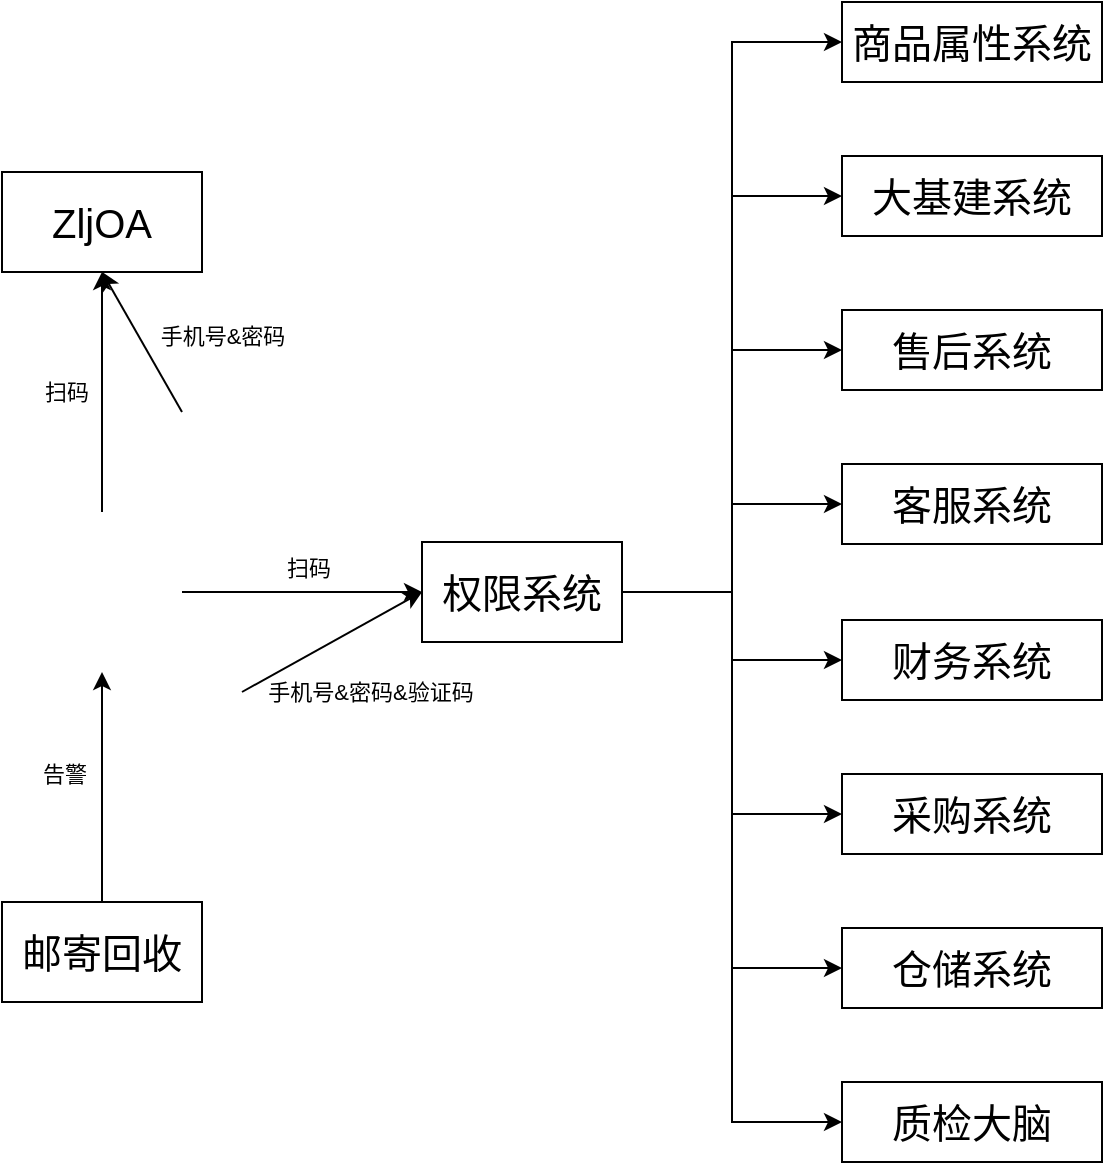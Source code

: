 <mxfile version="14.2.7" type="github">
  <diagram id="au6omi89W53Fvpq4aFKy" name="Page-1">
    <mxGraphModel dx="892" dy="591" grid="0" gridSize="10" guides="1" tooltips="1" connect="1" arrows="1" fold="1" page="1" pageScale="1" pageWidth="827" pageHeight="1169" math="0" shadow="0">
      <root>
        <mxCell id="0" />
        <mxCell id="1" parent="0" />
        <mxCell id="OwF7ncWp0xC5rFj_o9zv-11" style="edgeStyle=orthogonalEdgeStyle;rounded=0;orthogonalLoop=1;jettySize=auto;html=1;entryX=0.5;entryY=1;entryDx=0;entryDy=0;" edge="1" parent="1" source="OwF7ncWp0xC5rFj_o9zv-1" target="OwF7ncWp0xC5rFj_o9zv-4">
          <mxGeometry relative="1" as="geometry" />
        </mxCell>
        <mxCell id="OwF7ncWp0xC5rFj_o9zv-12" value="扫码" style="edgeLabel;html=1;align=center;verticalAlign=middle;resizable=0;points=[];" vertex="1" connectable="0" parent="OwF7ncWp0xC5rFj_o9zv-11">
          <mxGeometry x="-0.067" y="-2" relative="1" as="geometry">
            <mxPoint x="-20" y="-4" as="offset" />
          </mxGeometry>
        </mxCell>
        <mxCell id="OwF7ncWp0xC5rFj_o9zv-13" style="edgeStyle=orthogonalEdgeStyle;rounded=0;orthogonalLoop=1;jettySize=auto;html=1;entryX=0;entryY=0.5;entryDx=0;entryDy=0;" edge="1" parent="1" source="OwF7ncWp0xC5rFj_o9zv-1" target="OwF7ncWp0xC5rFj_o9zv-3">
          <mxGeometry relative="1" as="geometry" />
        </mxCell>
        <mxCell id="OwF7ncWp0xC5rFj_o9zv-1" value="" style="shape=image;verticalLabelPosition=bottom;labelBackgroundColor=#ffffff;verticalAlign=top;aspect=fixed;imageAspect=0;image=https://dss0.bdstatic.com/-0U0bnSm1A5BphGlnYG/tam-ogel/4c425dfb0b604ccc2ab180a0c4a595d9_121_121.jpg;" vertex="1" parent="1">
          <mxGeometry x="130" y="340" width="80" height="80" as="geometry" />
        </mxCell>
        <mxCell id="OwF7ncWp0xC5rFj_o9zv-15" style="edgeStyle=orthogonalEdgeStyle;rounded=0;orthogonalLoop=1;jettySize=auto;html=1;exitX=1;exitY=0.5;exitDx=0;exitDy=0;entryX=0;entryY=0.5;entryDx=0;entryDy=0;" edge="1" parent="1" source="OwF7ncWp0xC5rFj_o9zv-3" target="OwF7ncWp0xC5rFj_o9zv-5">
          <mxGeometry relative="1" as="geometry" />
        </mxCell>
        <mxCell id="OwF7ncWp0xC5rFj_o9zv-16" style="edgeStyle=orthogonalEdgeStyle;rounded=0;orthogonalLoop=1;jettySize=auto;html=1;entryX=0;entryY=0.5;entryDx=0;entryDy=0;" edge="1" parent="1" source="OwF7ncWp0xC5rFj_o9zv-3" target="OwF7ncWp0xC5rFj_o9zv-6">
          <mxGeometry relative="1" as="geometry" />
        </mxCell>
        <mxCell id="OwF7ncWp0xC5rFj_o9zv-17" style="edgeStyle=orthogonalEdgeStyle;rounded=0;orthogonalLoop=1;jettySize=auto;html=1;entryX=0;entryY=0.5;entryDx=0;entryDy=0;" edge="1" parent="1" source="OwF7ncWp0xC5rFj_o9zv-3" target="OwF7ncWp0xC5rFj_o9zv-7">
          <mxGeometry relative="1" as="geometry" />
        </mxCell>
        <mxCell id="OwF7ncWp0xC5rFj_o9zv-18" style="edgeStyle=orthogonalEdgeStyle;rounded=0;orthogonalLoop=1;jettySize=auto;html=1;entryX=0;entryY=0.5;entryDx=0;entryDy=0;" edge="1" parent="1" source="OwF7ncWp0xC5rFj_o9zv-3" target="OwF7ncWp0xC5rFj_o9zv-8">
          <mxGeometry relative="1" as="geometry" />
        </mxCell>
        <mxCell id="OwF7ncWp0xC5rFj_o9zv-19" style="edgeStyle=orthogonalEdgeStyle;rounded=0;orthogonalLoop=1;jettySize=auto;html=1;entryX=0;entryY=0.5;entryDx=0;entryDy=0;" edge="1" parent="1" source="OwF7ncWp0xC5rFj_o9zv-3" target="OwF7ncWp0xC5rFj_o9zv-9">
          <mxGeometry relative="1" as="geometry" />
        </mxCell>
        <mxCell id="OwF7ncWp0xC5rFj_o9zv-20" style="edgeStyle=orthogonalEdgeStyle;rounded=0;orthogonalLoop=1;jettySize=auto;html=1;entryX=0;entryY=0.5;entryDx=0;entryDy=0;" edge="1" parent="1" source="OwF7ncWp0xC5rFj_o9zv-3" target="OwF7ncWp0xC5rFj_o9zv-10">
          <mxGeometry relative="1" as="geometry" />
        </mxCell>
        <mxCell id="OwF7ncWp0xC5rFj_o9zv-30" style="edgeStyle=orthogonalEdgeStyle;rounded=0;orthogonalLoop=1;jettySize=auto;html=1;entryX=0;entryY=0.5;entryDx=0;entryDy=0;" edge="1" parent="1" source="OwF7ncWp0xC5rFj_o9zv-3" target="OwF7ncWp0xC5rFj_o9zv-28">
          <mxGeometry relative="1" as="geometry" />
        </mxCell>
        <mxCell id="OwF7ncWp0xC5rFj_o9zv-31" style="edgeStyle=orthogonalEdgeStyle;rounded=0;orthogonalLoop=1;jettySize=auto;html=1;entryX=0;entryY=0.5;entryDx=0;entryDy=0;" edge="1" parent="1" source="OwF7ncWp0xC5rFj_o9zv-3" target="OwF7ncWp0xC5rFj_o9zv-29">
          <mxGeometry relative="1" as="geometry" />
        </mxCell>
        <mxCell id="OwF7ncWp0xC5rFj_o9zv-3" value="&lt;font style=&quot;font-size: 20px&quot;&gt;权限系统&lt;/font&gt;" style="rounded=0;whiteSpace=wrap;html=1;" vertex="1" parent="1">
          <mxGeometry x="330" y="355" width="100" height="50" as="geometry" />
        </mxCell>
        <mxCell id="OwF7ncWp0xC5rFj_o9zv-4" value="&lt;font style=&quot;font-size: 20px&quot;&gt;ZljOA&lt;/font&gt;" style="rounded=0;whiteSpace=wrap;html=1;" vertex="1" parent="1">
          <mxGeometry x="120" y="170" width="100" height="50" as="geometry" />
        </mxCell>
        <mxCell id="OwF7ncWp0xC5rFj_o9zv-5" value="&lt;font style=&quot;font-size: 20px&quot;&gt;商品属性系统&lt;/font&gt;" style="rounded=0;whiteSpace=wrap;html=1;" vertex="1" parent="1">
          <mxGeometry x="540" y="85" width="130" height="40" as="geometry" />
        </mxCell>
        <mxCell id="OwF7ncWp0xC5rFj_o9zv-6" value="&lt;font style=&quot;font-size: 20px&quot;&gt;大基建系统&lt;/font&gt;" style="rounded=0;whiteSpace=wrap;html=1;" vertex="1" parent="1">
          <mxGeometry x="540" y="162" width="130" height="40" as="geometry" />
        </mxCell>
        <mxCell id="OwF7ncWp0xC5rFj_o9zv-7" value="&lt;font style=&quot;font-size: 20px&quot;&gt;售后系统&lt;/font&gt;" style="rounded=0;whiteSpace=wrap;html=1;" vertex="1" parent="1">
          <mxGeometry x="540" y="239" width="130" height="40" as="geometry" />
        </mxCell>
        <mxCell id="OwF7ncWp0xC5rFj_o9zv-8" value="&lt;font style=&quot;font-size: 20px&quot;&gt;客服系统&lt;/font&gt;" style="rounded=0;whiteSpace=wrap;html=1;" vertex="1" parent="1">
          <mxGeometry x="540" y="316" width="130" height="40" as="geometry" />
        </mxCell>
        <mxCell id="OwF7ncWp0xC5rFj_o9zv-9" value="&lt;font style=&quot;font-size: 20px&quot;&gt;财务系统&lt;/font&gt;" style="rounded=0;whiteSpace=wrap;html=1;" vertex="1" parent="1">
          <mxGeometry x="540" y="394" width="130" height="40" as="geometry" />
        </mxCell>
        <mxCell id="OwF7ncWp0xC5rFj_o9zv-10" value="&lt;font style=&quot;font-size: 20px&quot;&gt;采购系统&lt;/font&gt;" style="rounded=0;whiteSpace=wrap;html=1;" vertex="1" parent="1">
          <mxGeometry x="540" y="471" width="130" height="40" as="geometry" />
        </mxCell>
        <mxCell id="OwF7ncWp0xC5rFj_o9zv-14" value="扫码" style="edgeLabel;html=1;align=center;verticalAlign=middle;resizable=0;points=[];" vertex="1" connectable="0" parent="1">
          <mxGeometry x="162" y="290" as="geometry">
            <mxPoint x="111" y="78" as="offset" />
          </mxGeometry>
        </mxCell>
        <mxCell id="OwF7ncWp0xC5rFj_o9zv-21" value="" style="endArrow=classic;html=1;entryX=0.5;entryY=1;entryDx=0;entryDy=0;" edge="1" parent="1" target="OwF7ncWp0xC5rFj_o9zv-4">
          <mxGeometry width="50" height="50" relative="1" as="geometry">
            <mxPoint x="210" y="290" as="sourcePoint" />
            <mxPoint x="110" y="260" as="targetPoint" />
          </mxGeometry>
        </mxCell>
        <mxCell id="OwF7ncWp0xC5rFj_o9zv-22" value="手机号&amp;amp;密码" style="edgeLabel;html=1;align=center;verticalAlign=middle;resizable=0;points=[];" vertex="1" connectable="0" parent="OwF7ncWp0xC5rFj_o9zv-21">
          <mxGeometry x="0.065" y="-1" relative="1" as="geometry">
            <mxPoint x="40.47" as="offset" />
          </mxGeometry>
        </mxCell>
        <mxCell id="OwF7ncWp0xC5rFj_o9zv-23" value="" style="endArrow=classic;html=1;entryX=0;entryY=0.5;entryDx=0;entryDy=0;" edge="1" parent="1" target="OwF7ncWp0xC5rFj_o9zv-3">
          <mxGeometry width="50" height="50" relative="1" as="geometry">
            <mxPoint x="240" y="430" as="sourcePoint" />
            <mxPoint x="180" y="230" as="targetPoint" />
          </mxGeometry>
        </mxCell>
        <mxCell id="OwF7ncWp0xC5rFj_o9zv-24" value="手机号&amp;amp;密码&amp;amp;验证码" style="edgeLabel;html=1;align=center;verticalAlign=middle;resizable=0;points=[];" vertex="1" connectable="0" parent="OwF7ncWp0xC5rFj_o9zv-23">
          <mxGeometry x="0.065" y="-1" relative="1" as="geometry">
            <mxPoint x="15.44" y="25.84" as="offset" />
          </mxGeometry>
        </mxCell>
        <mxCell id="OwF7ncWp0xC5rFj_o9zv-26" style="edgeStyle=orthogonalEdgeStyle;rounded=0;orthogonalLoop=1;jettySize=auto;html=1;exitX=0.5;exitY=0;exitDx=0;exitDy=0;entryX=0.5;entryY=1;entryDx=0;entryDy=0;" edge="1" parent="1" source="OwF7ncWp0xC5rFj_o9zv-25" target="OwF7ncWp0xC5rFj_o9zv-1">
          <mxGeometry relative="1" as="geometry" />
        </mxCell>
        <mxCell id="OwF7ncWp0xC5rFj_o9zv-27" value="告警" style="edgeLabel;html=1;align=center;verticalAlign=middle;resizable=0;points=[];" vertex="1" connectable="0" parent="OwF7ncWp0xC5rFj_o9zv-26">
          <mxGeometry x="0.113" relative="1" as="geometry">
            <mxPoint x="-19" as="offset" />
          </mxGeometry>
        </mxCell>
        <mxCell id="OwF7ncWp0xC5rFj_o9zv-25" value="&lt;font style=&quot;font-size: 20px&quot;&gt;邮寄回收&lt;/font&gt;" style="rounded=0;whiteSpace=wrap;html=1;" vertex="1" parent="1">
          <mxGeometry x="120" y="535" width="100" height="50" as="geometry" />
        </mxCell>
        <mxCell id="OwF7ncWp0xC5rFj_o9zv-28" value="&lt;span style=&quot;font-size: 20px&quot;&gt;仓储系统&lt;/span&gt;" style="rounded=0;whiteSpace=wrap;html=1;" vertex="1" parent="1">
          <mxGeometry x="540" y="548" width="130" height="40" as="geometry" />
        </mxCell>
        <mxCell id="OwF7ncWp0xC5rFj_o9zv-29" value="&lt;span style=&quot;font-size: 20px&quot;&gt;质检大脑&lt;/span&gt;" style="rounded=0;whiteSpace=wrap;html=1;" vertex="1" parent="1">
          <mxGeometry x="540" y="625" width="130" height="40" as="geometry" />
        </mxCell>
      </root>
    </mxGraphModel>
  </diagram>
</mxfile>

